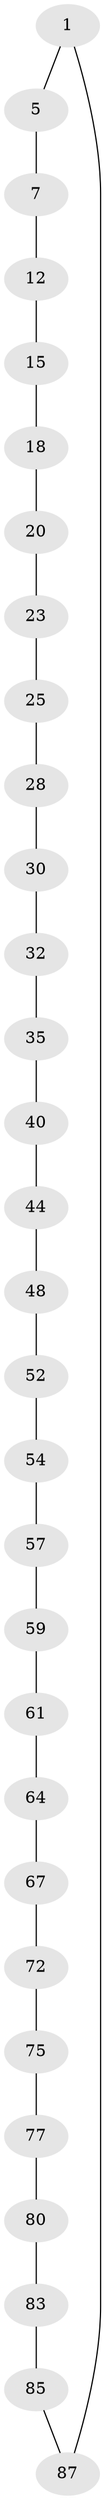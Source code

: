 // original degree distribution, {2: 1.0}
// Generated by graph-tools (version 1.1) at 2025/19/03/04/25 18:19:59]
// undirected, 30 vertices, 30 edges
graph export_dot {
graph [start="1"]
  node [color=gray90,style=filled];
  1 [super="+2+89"];
  5 [super="+6"];
  7 [super="+8"];
  12 [super="+13"];
  15 [super="+16"];
  18 [super="+19"];
  20 [super="+21"];
  23 [super="+24"];
  25 [super="+26"];
  28 [super="+29"];
  30 [super="+31"];
  32 [super="+33"];
  35 [super="+36"];
  40 [super="+41"];
  44 [super="+45"];
  48 [super="+49"];
  52 [super="+53"];
  54 [super="+55"];
  57 [super="+58"];
  59 [super="+60"];
  61 [super="+62"];
  64 [super="+65"];
  67 [super="+68"];
  72 [super="+73"];
  75 [super="+76"];
  77 [super="+78"];
  80 [super="+81"];
  83 [super="+84"];
  85 [super="+86"];
  87 [super="+88"];
  1 -- 5;
  1 -- 87;
  5 -- 7;
  7 -- 12;
  12 -- 15;
  15 -- 18;
  18 -- 20;
  20 -- 23;
  23 -- 25;
  25 -- 28;
  28 -- 30;
  30 -- 32;
  32 -- 35;
  35 -- 40;
  40 -- 44;
  44 -- 48;
  48 -- 52;
  52 -- 54;
  54 -- 57;
  57 -- 59;
  59 -- 61;
  61 -- 64;
  64 -- 67;
  67 -- 72;
  72 -- 75;
  75 -- 77;
  77 -- 80;
  80 -- 83;
  83 -- 85;
  85 -- 87;
}
